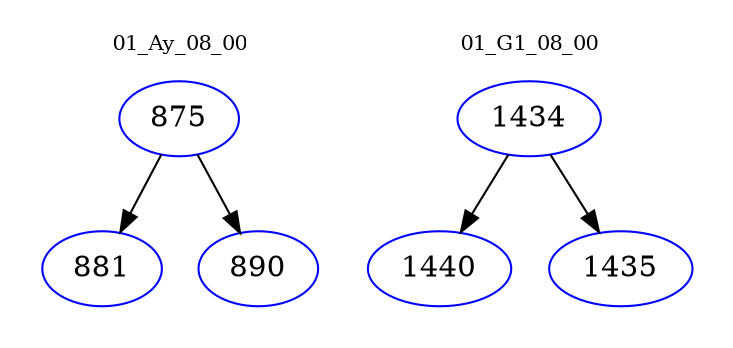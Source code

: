 digraph{
subgraph cluster_0 {
color = white
label = "01_Ay_08_00";
fontsize=10;
T0_875 [label="875", color="blue"]
T0_875 -> T0_881 [color="black"]
T0_881 [label="881", color="blue"]
T0_875 -> T0_890 [color="black"]
T0_890 [label="890", color="blue"]
}
subgraph cluster_1 {
color = white
label = "01_G1_08_00";
fontsize=10;
T1_1434 [label="1434", color="blue"]
T1_1434 -> T1_1440 [color="black"]
T1_1440 [label="1440", color="blue"]
T1_1434 -> T1_1435 [color="black"]
T1_1435 [label="1435", color="blue"]
}
}
